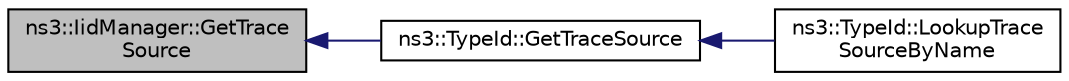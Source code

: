 digraph "ns3::IidManager::GetTraceSource"
{
  edge [fontname="Helvetica",fontsize="10",labelfontname="Helvetica",labelfontsize="10"];
  node [fontname="Helvetica",fontsize="10",shape=record];
  rankdir="LR";
  Node1 [label="ns3::IidManager::GetTrace\lSource",height=0.2,width=0.4,color="black", fillcolor="grey75", style="filled", fontcolor="black"];
  Node1 -> Node2 [dir="back",color="midnightblue",fontsize="10",style="solid"];
  Node2 [label="ns3::TypeId::GetTraceSource",height=0.2,width=0.4,color="black", fillcolor="white", style="filled",URL="$d6/d11/classns3_1_1TypeId.html#ace6eba2cb63ba49c2810d22c21818884"];
  Node2 -> Node3 [dir="back",color="midnightblue",fontsize="10",style="solid"];
  Node3 [label="ns3::TypeId::LookupTrace\lSourceByName",height=0.2,width=0.4,color="black", fillcolor="white", style="filled",URL="$d6/d11/classns3_1_1TypeId.html#a8652acf855ab778c2fcf532238ea0fa7"];
}
